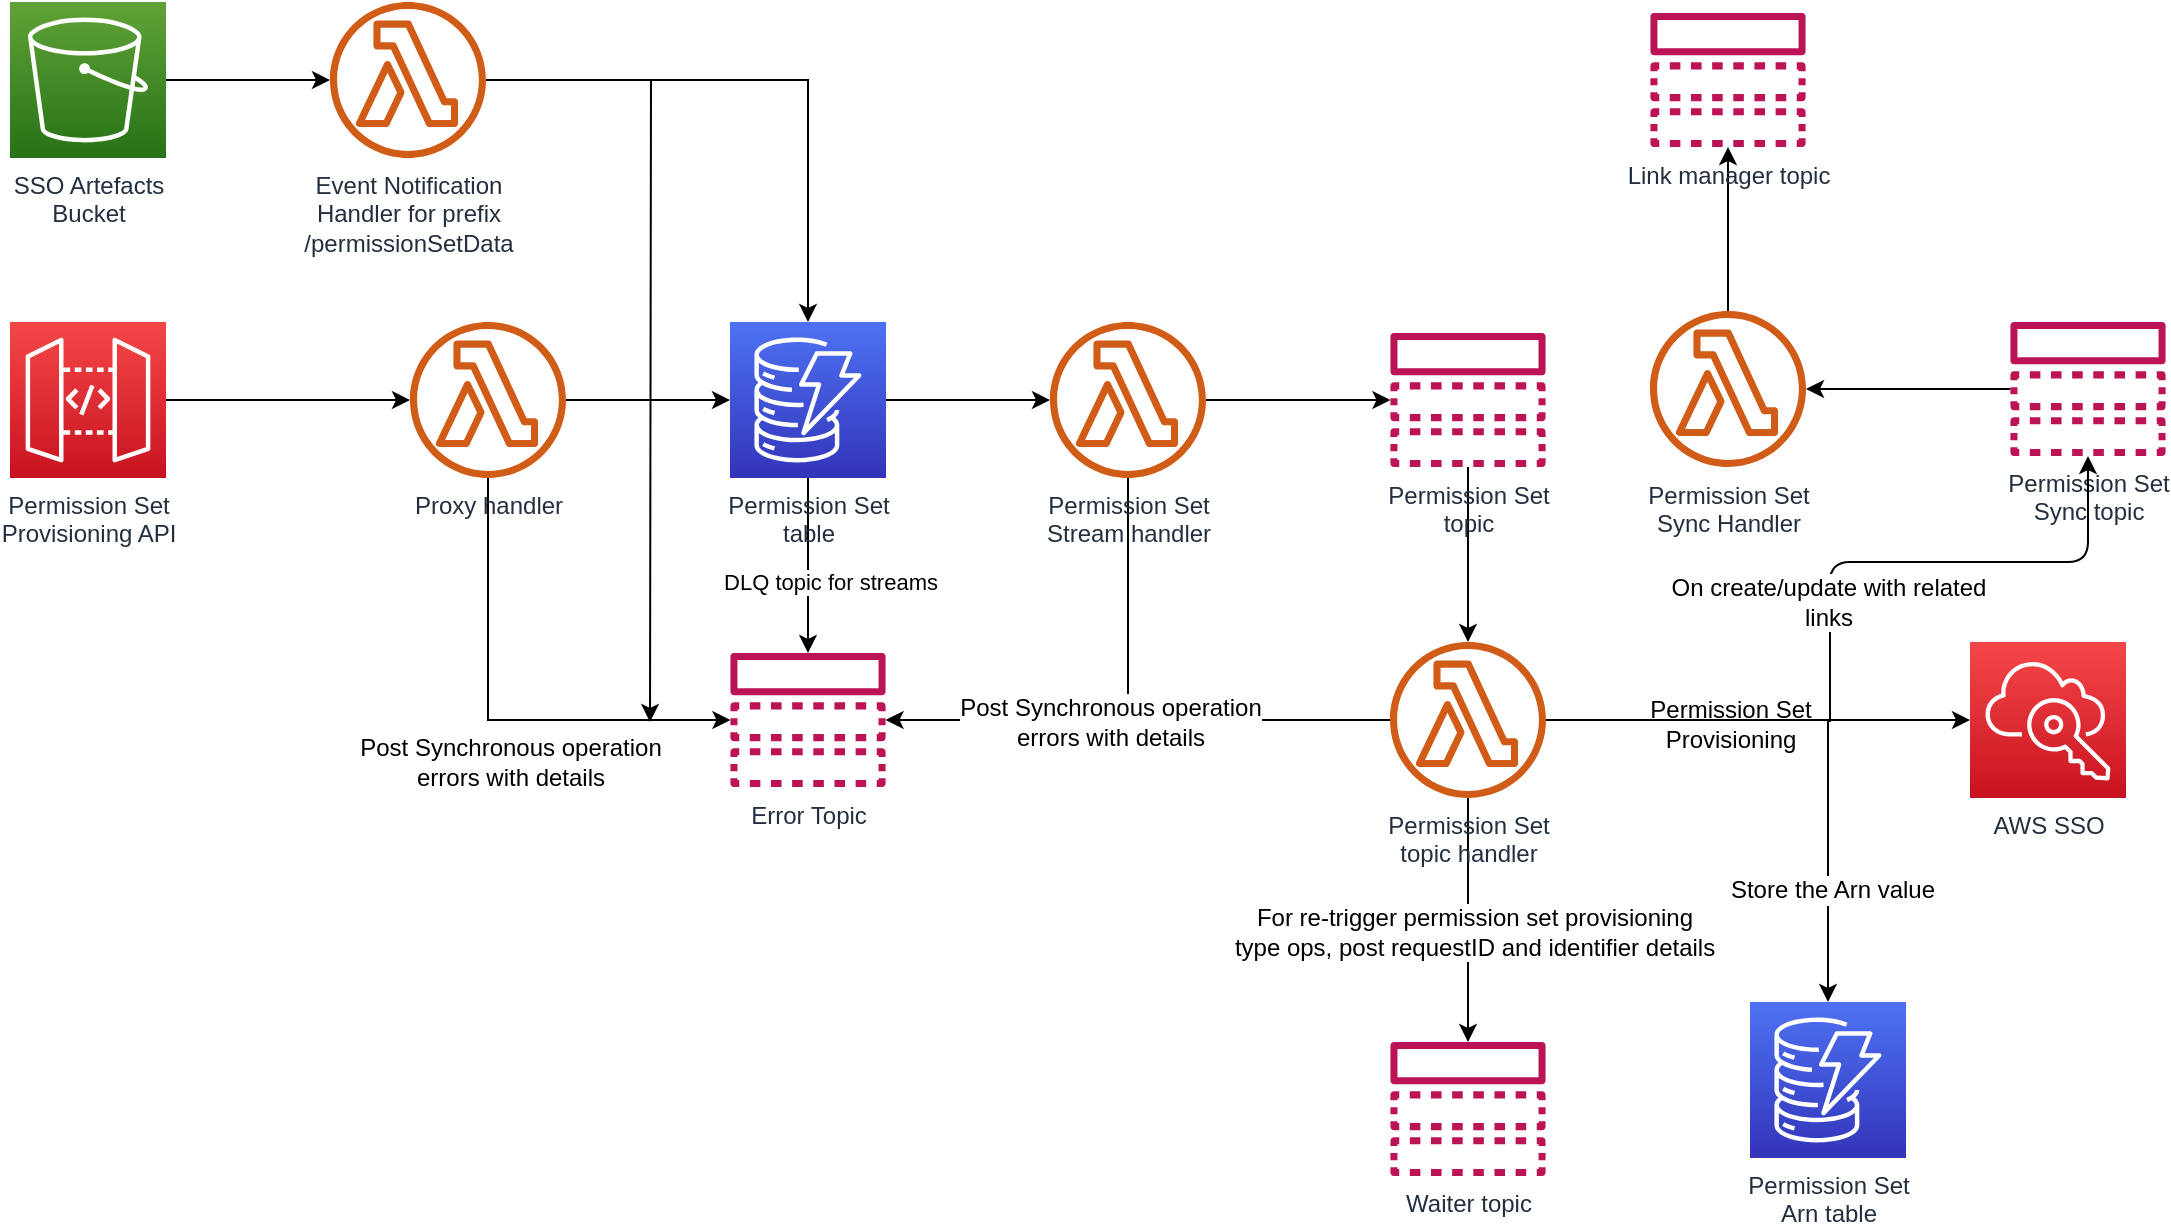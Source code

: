  
 


<mxfile version="12.4.8" type="device"><diagram id="zlOdFJITKRCgWkWT6R_d" name="Page-1"><mxGraphModel dx="1367" dy="1038" grid="1" gridSize="10" guides="1" tooltips="1" connect="1" arrows="1" fold="1" page="1" pageScale="1" pageWidth="1169" pageHeight="827" math="0" shadow="0"><root><mxCell id="0"/><mxCell id="1" parent="0"/><mxCell id="_zdUGf60Qs8vvViKFhnE-4" style="edgeStyle=orthogonalEdgeStyle;rounded=0;orthogonalLoop=1;jettySize=auto;html=1;" parent="1" source="_zdUGf60Qs8vvViKFhnE-1" target="_zdUGf60Qs8vvViKFhnE-3" edge="1"><mxGeometry relative="1" as="geometry"/></mxCell><mxCell id="_zdUGf60Qs8vvViKFhnE-1" value="&lt;div&gt;Permission Set&lt;/div&gt;&lt;div&gt;Provisioning API&lt;br&gt;&lt;/div&gt;" style="outlineConnect=0;fontColor=#232F3E;gradientColor=#F54749;gradientDirection=north;fillColor=#C7131F;strokeColor=#ffffff;dashed=0;verticalLabelPosition=bottom;verticalAlign=top;align=center;html=1;fontSize=12;fontStyle=0;aspect=fixed;shape=mxgraph.aws4.resourceIcon;resIcon=mxgraph.aws4.api_gateway;" parent="1" vertex="1"><mxGeometry x="40" y="240" width="78" height="78" as="geometry"/></mxCell><mxCell id="_zdUGf60Qs8vvViKFhnE-6" style="edgeStyle=orthogonalEdgeStyle;rounded=0;orthogonalLoop=1;jettySize=auto;html=1;" parent="1" source="_zdUGf60Qs8vvViKFhnE-3" target="_zdUGf60Qs8vvViKFhnE-5" edge="1"><mxGeometry relative="1" as="geometry"/></mxCell><mxCell id="_zdUGf60Qs8vvViKFhnE-27" style="edgeStyle=orthogonalEdgeStyle;rounded=0;orthogonalLoop=1;jettySize=auto;html=1;" parent="1" source="_zdUGf60Qs8vvViKFhnE-3" target="_zdUGf60Qs8vvViKFhnE-13" edge="1"><mxGeometry relative="1" as="geometry"><Array as="points"><mxPoint x="279" y="439"/></Array></mxGeometry></mxCell><mxCell id="_zdUGf60Qs8vvViKFhnE-34" value="&lt;div&gt;Post Synchronous operation &lt;br&gt;&lt;/div&gt;&lt;div&gt;errors with details&lt;/div&gt;" style="text;html=1;align=center;verticalAlign=middle;resizable=0;points=[];labelBackgroundColor=#ffffff;" parent="_zdUGf60Qs8vvViKFhnE-27" vertex="1" connectable="0"><mxGeometry x="-0.034" y="22" relative="1" as="geometry"><mxPoint x="-11" y="25" as="offset"/></mxGeometry></mxCell><mxCell id="_zdUGf60Qs8vvViKFhnE-3" value="Proxy handler" style="outlineConnect=0;fontColor=#232F3E;gradientColor=none;fillColor=#D05C17;strokeColor=none;dashed=0;verticalLabelPosition=bottom;verticalAlign=top;align=center;html=1;fontSize=12;fontStyle=0;aspect=fixed;pointerEvents=1;shape=mxgraph.aws4.lambda_function;" parent="1" vertex="1"><mxGeometry x="240" y="240" width="78" height="78" as="geometry"/></mxCell><mxCell id="_zdUGf60Qs8vvViKFhnE-9" style="edgeStyle=orthogonalEdgeStyle;rounded=0;orthogonalLoop=1;jettySize=auto;html=1;" parent="1" source="_zdUGf60Qs8vvViKFhnE-5" target="_zdUGf60Qs8vvViKFhnE-7" edge="1"><mxGeometry relative="1" as="geometry"/></mxCell><mxCell id="_zdUGf60Qs8vvViKFhnE-36" value="&lt;div&gt;DLQ topic for streams&lt;/div&gt;" style="edgeStyle=orthogonalEdgeStyle;rounded=0;orthogonalLoop=1;jettySize=auto;html=1;" parent="1" source="_zdUGf60Qs8vvViKFhnE-5" target="_zdUGf60Qs8vvViKFhnE-13" edge="1"><mxGeometry x="0.189" y="11" relative="1" as="geometry"><mxPoint as="offset"/></mxGeometry></mxCell><mxCell id="_zdUGf60Qs8vvViKFhnE-5" value="&lt;div&gt;Permission Set&lt;/div&gt;&lt;div&gt;table&lt;br&gt;&lt;/div&gt;" style="outlineConnect=0;fontColor=#232F3E;gradientColor=#4D72F3;gradientDirection=north;fillColor=#3334B9;strokeColor=#ffffff;dashed=0;verticalLabelPosition=bottom;verticalAlign=top;align=center;html=1;fontSize=12;fontStyle=0;aspect=fixed;shape=mxgraph.aws4.resourceIcon;resIcon=mxgraph.aws4.dynamodb;" parent="1" vertex="1"><mxGeometry x="400" y="240" width="78" height="78" as="geometry"/></mxCell><mxCell id="_zdUGf60Qs8vvViKFhnE-10" style="edgeStyle=orthogonalEdgeStyle;rounded=0;orthogonalLoop=1;jettySize=auto;html=1;" parent="1" source="_zdUGf60Qs8vvViKFhnE-7" target="_zdUGf60Qs8vvViKFhnE-8" edge="1"><mxGeometry relative="1" as="geometry"/></mxCell><mxCell id="_zdUGf60Qs8vvViKFhnE-24" style="edgeStyle=orthogonalEdgeStyle;rounded=0;orthogonalLoop=1;jettySize=auto;html=1;" parent="1" source="_zdUGf60Qs8vvViKFhnE-7" edge="1"><mxGeometry relative="1" as="geometry"><mxPoint x="599" y="440" as="targetPoint"/></mxGeometry></mxCell><mxCell id="_zdUGf60Qs8vvViKFhnE-7" value="&lt;div&gt;Permission Set&lt;/div&gt;&lt;div&gt;Stream handler&lt;br&gt;&lt;/div&gt;" style="outlineConnect=0;fontColor=#232F3E;gradientColor=none;fillColor=#D05C17;strokeColor=none;dashed=0;verticalLabelPosition=bottom;verticalAlign=top;align=center;html=1;fontSize=12;fontStyle=0;aspect=fixed;pointerEvents=1;shape=mxgraph.aws4.lambda_function;" parent="1" vertex="1"><mxGeometry x="560" y="240" width="78" height="78" as="geometry"/></mxCell><mxCell id="_zdUGf60Qs8vvViKFhnE-35" style="edgeStyle=orthogonalEdgeStyle;rounded=0;orthogonalLoop=1;jettySize=auto;html=1;" parent="1" source="_zdUGf60Qs8vvViKFhnE-8" target="_zdUGf60Qs8vvViKFhnE-11" edge="1"><mxGeometry relative="1" as="geometry"/></mxCell><mxCell id="_zdUGf60Qs8vvViKFhnE-8" value="&lt;div&gt;Permission Set&lt;/div&gt;&lt;div&gt;topic&lt;br&gt;&lt;/div&gt;" style="outlineConnect=0;fontColor=#232F3E;gradientColor=none;fillColor=#BC1356;strokeColor=none;dashed=0;verticalLabelPosition=bottom;verticalAlign=top;align=center;html=1;fontSize=12;fontStyle=0;aspect=fixed;pointerEvents=1;shape=mxgraph.aws4.topic;" parent="1" vertex="1"><mxGeometry x="730" y="245.5" width="78" height="67" as="geometry"/></mxCell><mxCell id="_zdUGf60Qs8vvViKFhnE-14" style="edgeStyle=orthogonalEdgeStyle;rounded=0;orthogonalLoop=1;jettySize=auto;html=1;" parent="1" source="_zdUGf60Qs8vvViKFhnE-11" target="_zdUGf60Qs8vvViKFhnE-12" edge="1"><mxGeometry relative="1" as="geometry"/></mxCell><mxCell id="_zdUGf60Qs8vvViKFhnE-15" value="&lt;div&gt;For re-trigger permission set provisioning&lt;/div&gt;&lt;div&gt;type ops, post requestID and identifier details&lt;br&gt;&lt;/div&gt;" style="text;html=1;align=center;verticalAlign=middle;resizable=0;points=[];labelBackgroundColor=#ffffff;" parent="_zdUGf60Qs8vvViKFhnE-14" vertex="1" connectable="0"><mxGeometry x="0.098" y="3" relative="1" as="geometry"><mxPoint as="offset"/></mxGeometry></mxCell><mxCell id="_zdUGf60Qs8vvViKFhnE-17" style="edgeStyle=orthogonalEdgeStyle;rounded=0;orthogonalLoop=1;jettySize=auto;html=1;" parent="1" source="_zdUGf60Qs8vvViKFhnE-11" target="_zdUGf60Qs8vvViKFhnE-16" edge="1"><mxGeometry relative="1" as="geometry"/></mxCell><mxCell id="_zdUGf60Qs8vvViKFhnE-18" value="&lt;div&gt;Permission Set&lt;/div&gt;&lt;div&gt;Provisioning&lt;br&gt;&lt;/div&gt;" style="text;html=1;align=center;verticalAlign=middle;resizable=0;points=[];labelBackgroundColor=#ffffff;" parent="_zdUGf60Qs8vvViKFhnE-17" vertex="1" connectable="0"><mxGeometry x="-0.132" y="-2" relative="1" as="geometry"><mxPoint as="offset"/></mxGeometry></mxCell><mxCell id="_zdUGf60Qs8vvViKFhnE-21" style="edgeStyle=orthogonalEdgeStyle;rounded=0;orthogonalLoop=1;jettySize=auto;html=1;" parent="1" source="_zdUGf60Qs8vvViKFhnE-11" target="_zdUGf60Qs8vvViKFhnE-19" edge="1"><mxGeometry relative="1" as="geometry"/></mxCell><mxCell id="_zdUGf60Qs8vvViKFhnE-22" value="Store the Arn value" style="text;html=1;align=center;verticalAlign=middle;resizable=0;points=[];labelBackgroundColor=#ffffff;" parent="_zdUGf60Qs8vvViKFhnE-21" vertex="1" connectable="0"><mxGeometry x="0.603" y="2" relative="1" as="geometry"><mxPoint as="offset"/></mxGeometry></mxCell><mxCell id="_zdUGf60Qs8vvViKFhnE-23" style="edgeStyle=orthogonalEdgeStyle;rounded=0;orthogonalLoop=1;jettySize=auto;html=1;" parent="1" source="_zdUGf60Qs8vvViKFhnE-11" target="_zdUGf60Qs8vvViKFhnE-13" edge="1"><mxGeometry relative="1" as="geometry"/></mxCell><mxCell id="_zdUGf60Qs8vvViKFhnE-33" value="&lt;div&gt;Post Synchronous operation &lt;br&gt;&lt;/div&gt;&lt;div&gt;errors with details&lt;/div&gt;" style="text;html=1;align=center;verticalAlign=middle;resizable=0;points=[];labelBackgroundColor=#ffffff;" parent="_zdUGf60Qs8vvViKFhnE-23" vertex="1" connectable="0"><mxGeometry x="0.111" y="1" relative="1" as="geometry"><mxPoint as="offset"/></mxGeometry></mxCell><mxCell id="_zdUGf60Qs8vvViKFhnE-11" value="&lt;div&gt;Permission Set&lt;/div&gt;&lt;div&gt;topic handler&lt;br&gt;&lt;/div&gt;" style="outlineConnect=0;fontColor=#232F3E;gradientColor=none;fillColor=#D05C17;strokeColor=none;dashed=0;verticalLabelPosition=bottom;verticalAlign=top;align=center;html=1;fontSize=12;fontStyle=0;aspect=fixed;pointerEvents=1;shape=mxgraph.aws4.lambda_function;" parent="1" vertex="1"><mxGeometry x="730" y="400" width="78" height="78" as="geometry"/></mxCell><mxCell id="_zdUGf60Qs8vvViKFhnE-12" value="Waiter topic" style="outlineConnect=0;fontColor=#232F3E;gradientColor=none;fillColor=#BC1356;strokeColor=none;dashed=0;verticalLabelPosition=bottom;verticalAlign=top;align=center;html=1;fontSize=12;fontStyle=0;aspect=fixed;pointerEvents=1;shape=mxgraph.aws4.topic;" parent="1" vertex="1"><mxGeometry x="730" y="600" width="78" height="67" as="geometry"/></mxCell><mxCell id="_zdUGf60Qs8vvViKFhnE-13" value="Error Topic" style="outlineConnect=0;fontColor=#232F3E;gradientColor=none;fillColor=#BC1356;strokeColor=none;dashed=0;verticalLabelPosition=bottom;verticalAlign=top;align=center;html=1;fontSize=12;fontStyle=0;aspect=fixed;pointerEvents=1;shape=mxgraph.aws4.topic;" parent="1" vertex="1"><mxGeometry x="400" y="405.5" width="78" height="67" as="geometry"/></mxCell><mxCell id="_zdUGf60Qs8vvViKFhnE-16" value="AWS SSO" style="outlineConnect=0;fontColor=#232F3E;gradientColor=#F54749;gradientDirection=north;fillColor=#C7131F;strokeColor=#ffffff;dashed=0;verticalLabelPosition=bottom;verticalAlign=top;align=center;html=1;fontSize=12;fontStyle=0;aspect=fixed;shape=mxgraph.aws4.resourceIcon;resIcon=mxgraph.aws4.single_sign_on;" parent="1" vertex="1"><mxGeometry x="1020" y="400" width="78" height="78" as="geometry"/></mxCell><mxCell id="_zdUGf60Qs8vvViKFhnE-19" value="&lt;div&gt;Permission Set&lt;/div&gt;&lt;div&gt;Arn table&lt;br&gt;&lt;/div&gt;" style="outlineConnect=0;fontColor=#232F3E;gradientColor=#4D72F3;gradientDirection=north;fillColor=#3334B9;strokeColor=#ffffff;dashed=0;verticalLabelPosition=bottom;verticalAlign=top;align=center;html=1;fontSize=12;fontStyle=0;aspect=fixed;shape=mxgraph.aws4.resourceIcon;resIcon=mxgraph.aws4.dynamodb;" parent="1" vertex="1"><mxGeometry x="910" y="580" width="78" height="78" as="geometry"/></mxCell><mxCell id="_zdUGf60Qs8vvViKFhnE-30" style="edgeStyle=orthogonalEdgeStyle;rounded=0;orthogonalLoop=1;jettySize=auto;html=1;" parent="1" source="_zdUGf60Qs8vvViKFhnE-28" target="_zdUGf60Qs8vvViKFhnE-29" edge="1"><mxGeometry relative="1" as="geometry"/></mxCell><mxCell id="_zdUGf60Qs8vvViKFhnE-28" value="&lt;div&gt;SSO Artefacts &lt;br&gt;&lt;/div&gt;&lt;div&gt;Bucket&lt;br&gt;&lt;/div&gt;" style="outlineConnect=0;fontColor=#232F3E;gradientColor=#60A337;gradientDirection=north;fillColor=#277116;strokeColor=#ffffff;dashed=0;verticalLabelPosition=bottom;verticalAlign=top;align=center;html=1;fontSize=12;fontStyle=0;aspect=fixed;shape=mxgraph.aws4.resourceIcon;resIcon=mxgraph.aws4.s3;" parent="1" vertex="1"><mxGeometry x="40" y="80" width="78" height="78" as="geometry"/></mxCell><mxCell id="_zdUGf60Qs8vvViKFhnE-31" style="edgeStyle=orthogonalEdgeStyle;rounded=0;orthogonalLoop=1;jettySize=auto;html=1;" parent="1" source="_zdUGf60Qs8vvViKFhnE-29" target="_zdUGf60Qs8vvViKFhnE-5" edge="1"><mxGeometry relative="1" as="geometry"/></mxCell><mxCell id="_zdUGf60Qs8vvViKFhnE-32" style="edgeStyle=orthogonalEdgeStyle;rounded=0;orthogonalLoop=1;jettySize=auto;html=1;" parent="1" source="_zdUGf60Qs8vvViKFhnE-29" edge="1"><mxGeometry relative="1" as="geometry"><mxPoint x="360" y="440" as="targetPoint"/></mxGeometry></mxCell><mxCell id="_zdUGf60Qs8vvViKFhnE-29" value="&lt;div&gt;Event Notification&lt;/div&gt;&lt;div&gt;Handler for prefix&lt;/div&gt;&lt;div&gt;/permissionSetData&lt;br&gt;&lt;/div&gt;" style="outlineConnect=0;fontColor=#232F3E;gradientColor=none;fillColor=#D05C17;strokeColor=none;dashed=0;verticalLabelPosition=bottom;verticalAlign=top;align=center;html=1;fontSize=12;fontStyle=0;aspect=fixed;pointerEvents=1;shape=mxgraph.aws4.lambda_function;" parent="1" vertex="1"><mxGeometry x="200" y="80" width="78" height="78" as="geometry"/></mxCell><mxCell id="JoU9tN3YJt3xTogN0KQm-7" style="edgeStyle=orthogonalEdgeStyle;rounded=0;orthogonalLoop=1;jettySize=auto;html=1;" edge="1" parent="1" source="JoU9tN3YJt3xTogN0KQm-1" target="JoU9tN3YJt3xTogN0KQm-6"><mxGeometry relative="1" as="geometry"/></mxCell><mxCell id="JoU9tN3YJt3xTogN0KQm-1" value="&lt;div&gt;Permission Set&lt;/div&gt;&lt;div&gt;Sync topic&lt;br&gt;&lt;/div&gt;" style="outlineConnect=0;fontColor=#232F3E;gradientColor=none;fillColor=#BC1356;strokeColor=none;dashed=0;verticalLabelPosition=bottom;verticalAlign=top;align=center;html=1;fontSize=12;fontStyle=0;aspect=fixed;pointerEvents=1;shape=mxgraph.aws4.topic;" vertex="1" parent="1"><mxGeometry x="1040" y="240" width="78" height="67" as="geometry"/></mxCell><mxCell id="JoU9tN3YJt3xTogN0KQm-2" value="" style="endArrow=classic;html=1;" edge="1" parent="1" target="JoU9tN3YJt3xTogN0KQm-1"><mxGeometry width="50" height="50" relative="1" as="geometry"><mxPoint x="950" y="440" as="sourcePoint"/><mxPoint x="1079" y="320" as="targetPoint"/><Array as="points"><mxPoint x="950" y="360"/><mxPoint x="1079" y="360"/></Array></mxGeometry></mxCell><mxCell id="JoU9tN3YJt3xTogN0KQm-5" value="&lt;div&gt;On create/update with related&lt;/div&gt;&lt;div&gt;links &lt;br&gt;&lt;/div&gt;" style="text;html=1;align=center;verticalAlign=middle;resizable=0;points=[];labelBackgroundColor=#ffffff;" vertex="1" connectable="0" parent="JoU9tN3YJt3xTogN0KQm-2"><mxGeometry x="-0.405" y="-11" relative="1" as="geometry"><mxPoint x="-12" y="18" as="offset"/></mxGeometry></mxCell><mxCell id="JoU9tN3YJt3xTogN0KQm-9" style="edgeStyle=orthogonalEdgeStyle;rounded=0;orthogonalLoop=1;jettySize=auto;html=1;" edge="1" parent="1" source="JoU9tN3YJt3xTogN0KQm-6" target="JoU9tN3YJt3xTogN0KQm-8"><mxGeometry relative="1" as="geometry"/></mxCell><mxCell id="JoU9tN3YJt3xTogN0KQm-6" value="&lt;div&gt;Permission Set&lt;/div&gt;&lt;div&gt;Sync Handler&lt;br&gt;&lt;/div&gt;" style="outlineConnect=0;fontColor=#232F3E;gradientColor=none;fillColor=#D05C17;strokeColor=none;dashed=0;verticalLabelPosition=bottom;verticalAlign=top;align=center;html=1;fontSize=12;fontStyle=0;aspect=fixed;pointerEvents=1;shape=mxgraph.aws4.lambda_function;" vertex="1" parent="1"><mxGeometry x="860" y="234.5" width="78" height="78" as="geometry"/></mxCell><mxCell id="JoU9tN3YJt3xTogN0KQm-8" value="Link manager topic" style="outlineConnect=0;fontColor=#232F3E;gradientColor=none;fillColor=#BC1356;strokeColor=none;dashed=0;verticalLabelPosition=bottom;verticalAlign=top;align=center;html=1;fontSize=12;fontStyle=0;aspect=fixed;pointerEvents=1;shape=mxgraph.aws4.topic;" vertex="1" parent="1"><mxGeometry x="860" y="85.5" width="78" height="67" as="geometry"/></mxCell></root></mxGraphModel></diagram></mxfile>